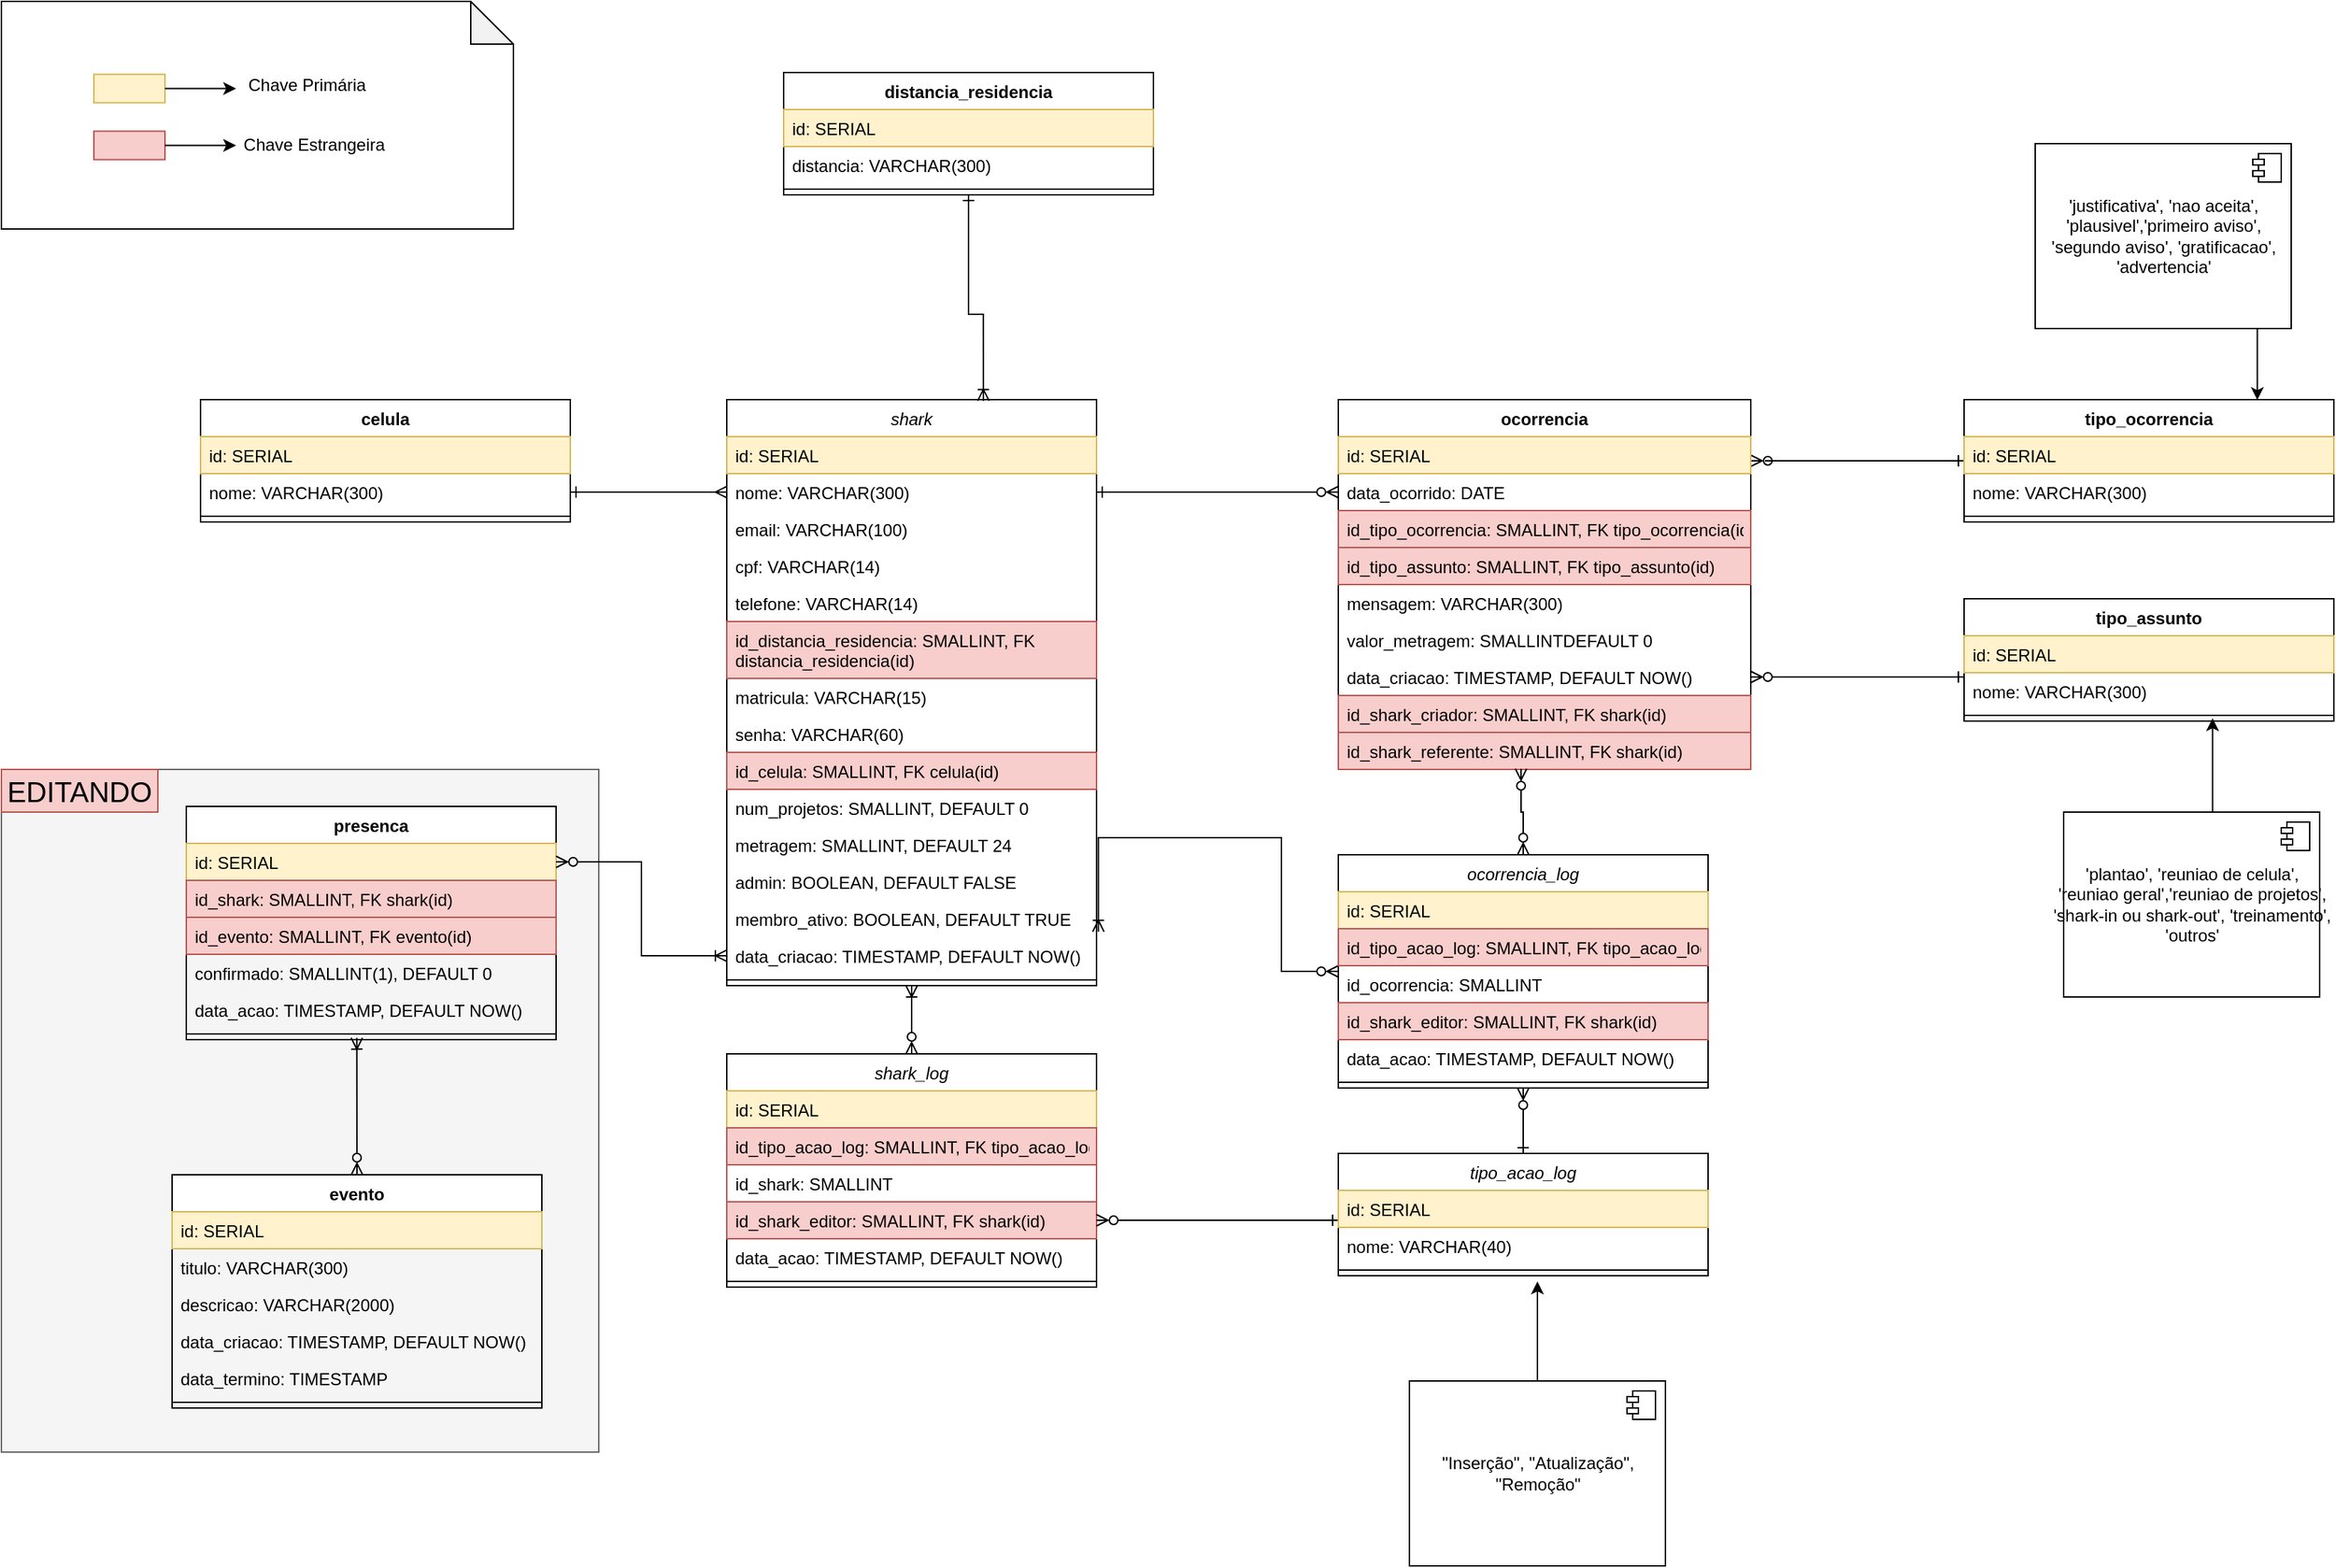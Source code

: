 <mxfile version="21.6.1" type="device">
  <diagram id="C5RBs43oDa-KdzZeNtuy" name="Page-1">
    <mxGraphModel dx="2230" dy="1932" grid="1" gridSize="10" guides="1" tooltips="1" connect="1" arrows="1" fold="1" page="1" pageScale="1" pageWidth="827" pageHeight="1169" math="0" shadow="0">
      <root>
        <mxCell id="WIyWlLk6GJQsqaUBKTNV-0" />
        <mxCell id="WIyWlLk6GJQsqaUBKTNV-1" parent="WIyWlLk6GJQsqaUBKTNV-0" />
        <mxCell id="f59yjAlqzriR1pj_SLv7-77" value="" style="rounded=0;whiteSpace=wrap;html=1;fillColor=#f5f5f5;strokeColor=#666666;fontColor=#333333;" parent="WIyWlLk6GJQsqaUBKTNV-1" vertex="1">
          <mxGeometry x="-410" y="300" width="420" height="480" as="geometry" />
        </mxCell>
        <mxCell id="zkfFHV4jXpPFQw0GAbJ--0" value="shark" style="swimlane;fontStyle=2;align=center;verticalAlign=top;childLayout=stackLayout;horizontal=1;startSize=26;horizontalStack=0;resizeParent=1;resizeLast=0;collapsible=1;marginBottom=0;rounded=0;shadow=0;strokeWidth=1;" parent="WIyWlLk6GJQsqaUBKTNV-1" vertex="1">
          <mxGeometry x="100" y="40" width="260" height="412" as="geometry">
            <mxRectangle x="230" y="140" width="160" height="26" as="alternateBounds" />
          </mxGeometry>
        </mxCell>
        <mxCell id="-uKI1FrvdBVuVZxCTakQ-14" value="id: SERIAL" style="text;align=left;verticalAlign=top;spacingLeft=4;spacingRight=4;overflow=hidden;rotatable=0;points=[[0,0.5],[1,0.5]];portConstraint=eastwest;fillColor=#fff2cc;strokeColor=#d6b656;" parent="zkfFHV4jXpPFQw0GAbJ--0" vertex="1">
          <mxGeometry y="26" width="260" height="26" as="geometry" />
        </mxCell>
        <mxCell id="zkfFHV4jXpPFQw0GAbJ--1" value="nome: VARCHAR(300)" style="text;align=left;verticalAlign=top;spacingLeft=4;spacingRight=4;overflow=hidden;rotatable=0;points=[[0,0.5],[1,0.5]];portConstraint=eastwest;" parent="zkfFHV4jXpPFQw0GAbJ--0" vertex="1">
          <mxGeometry y="52" width="260" height="26" as="geometry" />
        </mxCell>
        <mxCell id="zkfFHV4jXpPFQw0GAbJ--2" value="email: VARCHAR(100)" style="text;align=left;verticalAlign=top;spacingLeft=4;spacingRight=4;overflow=hidden;rotatable=0;points=[[0,0.5],[1,0.5]];portConstraint=eastwest;rounded=0;shadow=0;html=0;" parent="zkfFHV4jXpPFQw0GAbJ--0" vertex="1">
          <mxGeometry y="78" width="260" height="26" as="geometry" />
        </mxCell>
        <mxCell id="Aj5XZWAfCBxzIgwr4D-w-1" value="cpf: VARCHAR(14)" style="text;align=left;verticalAlign=top;spacingLeft=4;spacingRight=4;overflow=hidden;rotatable=0;points=[[0,0.5],[1,0.5]];portConstraint=eastwest;rounded=0;shadow=0;html=0;" vertex="1" parent="zkfFHV4jXpPFQw0GAbJ--0">
          <mxGeometry y="104" width="260" height="26" as="geometry" />
        </mxCell>
        <mxCell id="zkfFHV4jXpPFQw0GAbJ--3" value="telefone: VARCHAR(14)" style="text;align=left;verticalAlign=top;spacingLeft=4;spacingRight=4;overflow=hidden;rotatable=0;points=[[0,0.5],[1,0.5]];portConstraint=eastwest;rounded=0;shadow=0;html=0;" parent="zkfFHV4jXpPFQw0GAbJ--0" vertex="1">
          <mxGeometry y="130" width="260" height="26" as="geometry" />
        </mxCell>
        <mxCell id="2xNu05P10y_A7d0warOu-4" value="id_distancia_residencia: SMALLINT, FK &#xa;distancia_residencia(id)" style="text;align=left;verticalAlign=top;spacingLeft=4;spacingRight=4;overflow=hidden;rotatable=0;points=[[0,0.5],[1,0.5]];portConstraint=eastwest;rounded=0;shadow=0;html=0;fillColor=#f8cecc;strokeColor=#b85450;" parent="zkfFHV4jXpPFQw0GAbJ--0" vertex="1">
          <mxGeometry y="156" width="260" height="40" as="geometry" />
        </mxCell>
        <mxCell id="-uKI1FrvdBVuVZxCTakQ-0" value="matricula: VARCHAR(15)" style="text;align=left;verticalAlign=top;spacingLeft=4;spacingRight=4;overflow=hidden;rotatable=0;points=[[0,0.5],[1,0.5]];portConstraint=eastwest;rounded=0;shadow=0;html=0;" parent="zkfFHV4jXpPFQw0GAbJ--0" vertex="1">
          <mxGeometry y="196" width="260" height="26" as="geometry" />
        </mxCell>
        <mxCell id="-uKI1FrvdBVuVZxCTakQ-1" value="senha: VARCHAR(60)" style="text;align=left;verticalAlign=top;spacingLeft=4;spacingRight=4;overflow=hidden;rotatable=0;points=[[0,0.5],[1,0.5]];portConstraint=eastwest;rounded=0;shadow=0;html=0;" parent="zkfFHV4jXpPFQw0GAbJ--0" vertex="1">
          <mxGeometry y="222" width="260" height="26" as="geometry" />
        </mxCell>
        <mxCell id="-uKI1FrvdBVuVZxCTakQ-3" value="id_celula: SMALLINT, FK celula(id)" style="text;align=left;verticalAlign=top;spacingLeft=4;spacingRight=4;overflow=hidden;rotatable=0;points=[[0,0.5],[1,0.5]];portConstraint=eastwest;rounded=0;shadow=0;html=0;fillColor=#f8cecc;strokeColor=#b85450;" parent="zkfFHV4jXpPFQw0GAbJ--0" vertex="1">
          <mxGeometry y="248" width="260" height="26" as="geometry" />
        </mxCell>
        <mxCell id="EOZXVsjFeJaIdy7UI6iU-1" value="num_projetos: SMALLINT, DEFAULT 0" style="text;align=left;verticalAlign=top;spacingLeft=4;spacingRight=4;overflow=hidden;rotatable=0;points=[[0,0.5],[1,0.5]];portConstraint=eastwest;rounded=0;shadow=0;html=0;" parent="zkfFHV4jXpPFQw0GAbJ--0" vertex="1">
          <mxGeometry y="274" width="260" height="26" as="geometry" />
        </mxCell>
        <mxCell id="-uKI1FrvdBVuVZxCTakQ-4" value="metragem: SMALLINT, DEFAULT 24" style="text;align=left;verticalAlign=top;spacingLeft=4;spacingRight=4;overflow=hidden;rotatable=0;points=[[0,0.5],[1,0.5]];portConstraint=eastwest;rounded=0;shadow=0;html=0;" parent="zkfFHV4jXpPFQw0GAbJ--0" vertex="1">
          <mxGeometry y="300" width="260" height="26" as="geometry" />
        </mxCell>
        <mxCell id="-uKI1FrvdBVuVZxCTakQ-2" value="admin: BOOLEAN, DEFAULT FALSE" style="text;align=left;verticalAlign=top;spacingLeft=4;spacingRight=4;overflow=hidden;rotatable=0;points=[[0,0.5],[1,0.5]];portConstraint=eastwest;rounded=0;shadow=0;html=0;" parent="zkfFHV4jXpPFQw0GAbJ--0" vertex="1">
          <mxGeometry y="326" width="260" height="26" as="geometry" />
        </mxCell>
        <mxCell id="gxHYrnx_h41nNu9AlrPa-11" value="membro_ativo: BOOLEAN, DEFAULT TRUE" style="text;align=left;verticalAlign=top;spacingLeft=4;spacingRight=4;overflow=hidden;rotatable=0;points=[[0,0.5],[1,0.5]];portConstraint=eastwest;rounded=0;shadow=0;html=0;" parent="zkfFHV4jXpPFQw0GAbJ--0" vertex="1">
          <mxGeometry y="352" width="260" height="26" as="geometry" />
        </mxCell>
        <mxCell id="-uKI1FrvdBVuVZxCTakQ-5" value="data_criacao: TIMESTAMP, DEFAULT NOW()" style="text;align=left;verticalAlign=top;spacingLeft=4;spacingRight=4;overflow=hidden;rotatable=0;points=[[0,0.5],[1,0.5]];portConstraint=eastwest;rounded=0;shadow=0;html=0;" parent="zkfFHV4jXpPFQw0GAbJ--0" vertex="1">
          <mxGeometry y="378" width="260" height="26" as="geometry" />
        </mxCell>
        <mxCell id="zkfFHV4jXpPFQw0GAbJ--4" value="" style="line;html=1;strokeWidth=1;align=left;verticalAlign=middle;spacingTop=-1;spacingLeft=3;spacingRight=3;rotatable=0;labelPosition=right;points=[];portConstraint=eastwest;" parent="zkfFHV4jXpPFQw0GAbJ--0" vertex="1">
          <mxGeometry y="404" width="260" height="8" as="geometry" />
        </mxCell>
        <mxCell id="-uKI1FrvdBVuVZxCTakQ-10" style="edgeStyle=orthogonalEdgeStyle;rounded=0;orthogonalLoop=1;jettySize=auto;html=1;entryX=1;entryY=0.5;entryDx=0;entryDy=0;endArrow=ERone;endFill=0;startArrow=ERzeroToMany;startFill=0;" parent="WIyWlLk6GJQsqaUBKTNV-1" source="-uKI1FrvdBVuVZxCTakQ-6" target="zkfFHV4jXpPFQw0GAbJ--1" edge="1">
          <mxGeometry relative="1" as="geometry">
            <Array as="points">
              <mxPoint x="480" y="105" />
              <mxPoint x="480" y="105" />
            </Array>
          </mxGeometry>
        </mxCell>
        <mxCell id="tHn-pjXhagg5LejLjShR-14" style="edgeStyle=orthogonalEdgeStyle;rounded=0;orthogonalLoop=1;jettySize=auto;html=1;entryX=0;entryY=0.5;entryDx=0;entryDy=0;endArrow=ERone;endFill=0;startArrow=ERzeroToMany;startFill=0;" parent="WIyWlLk6GJQsqaUBKTNV-1" source="-uKI1FrvdBVuVZxCTakQ-6" target="tHn-pjXhagg5LejLjShR-0" edge="1">
          <mxGeometry relative="1" as="geometry">
            <Array as="points">
              <mxPoint x="830" y="83" />
              <mxPoint x="830" y="83" />
            </Array>
          </mxGeometry>
        </mxCell>
        <mxCell id="-uKI1FrvdBVuVZxCTakQ-6" value="ocorrencia" style="swimlane;fontStyle=1;align=center;verticalAlign=top;childLayout=stackLayout;horizontal=1;startSize=26;horizontalStack=0;resizeParent=1;resizeParentMax=0;resizeLast=0;collapsible=1;marginBottom=0;" parent="WIyWlLk6GJQsqaUBKTNV-1" vertex="1">
          <mxGeometry x="530" y="40" width="290" height="260" as="geometry" />
        </mxCell>
        <mxCell id="-uKI1FrvdBVuVZxCTakQ-16" value="id: SERIAL" style="text;align=left;verticalAlign=top;spacingLeft=4;spacingRight=4;overflow=hidden;rotatable=0;points=[[0,0.5],[1,0.5]];portConstraint=eastwest;fillColor=#fff2cc;strokeColor=#d6b656;" parent="-uKI1FrvdBVuVZxCTakQ-6" vertex="1">
          <mxGeometry y="26" width="290" height="26" as="geometry" />
        </mxCell>
        <mxCell id="cBAoYvj5LLwuzuzhChio-1" value="data_ocorrido: DATE" style="text;align=left;verticalAlign=top;spacingLeft=4;spacingRight=4;overflow=hidden;rotatable=0;points=[[0,0.5],[1,0.5]];portConstraint=eastwest;rounded=0;shadow=0;html=0;" parent="-uKI1FrvdBVuVZxCTakQ-6" vertex="1">
          <mxGeometry y="52" width="290" height="26" as="geometry" />
        </mxCell>
        <mxCell id="kCAULkptvaa0RNnHd1r2-24" value="id_tipo_ocorrencia: SMALLINT, FK tipo_ocorrencia(id)" style="text;align=left;verticalAlign=top;spacingLeft=4;spacingRight=4;overflow=hidden;rotatable=0;points=[[0,0.5],[1,0.5]];portConstraint=eastwest;fillColor=#f8cecc;strokeColor=#b85450;" parent="-uKI1FrvdBVuVZxCTakQ-6" vertex="1">
          <mxGeometry y="78" width="290" height="26" as="geometry" />
        </mxCell>
        <mxCell id="tHn-pjXhagg5LejLjShR-77" value="id_tipo_assunto: SMALLINT, FK tipo_assunto(id)" style="text;align=left;verticalAlign=top;spacingLeft=4;spacingRight=4;overflow=hidden;rotatable=0;points=[[0,0.5],[1,0.5]];portConstraint=eastwest;fillColor=#f8cecc;strokeColor=#b85450;" parent="-uKI1FrvdBVuVZxCTakQ-6" vertex="1">
          <mxGeometry y="104" width="290" height="26" as="geometry" />
        </mxCell>
        <mxCell id="-uKI1FrvdBVuVZxCTakQ-21" value="mensagem: VARCHAR(300)" style="text;align=left;verticalAlign=top;spacingLeft=4;spacingRight=4;overflow=hidden;rotatable=0;points=[[0,0.5],[1,0.5]];portConstraint=eastwest;rounded=0;shadow=0;html=0;" parent="-uKI1FrvdBVuVZxCTakQ-6" vertex="1">
          <mxGeometry y="130" width="290" height="26" as="geometry" />
        </mxCell>
        <mxCell id="tHn-pjXhagg5LejLjShR-24" value="valor_metragem: SMALLINTDEFAULT 0" style="text;align=left;verticalAlign=top;spacingLeft=4;spacingRight=4;overflow=hidden;rotatable=0;points=[[0,0.5],[1,0.5]];portConstraint=eastwest;rounded=0;shadow=0;html=0;" parent="-uKI1FrvdBVuVZxCTakQ-6" vertex="1">
          <mxGeometry y="156" width="290" height="26" as="geometry" />
        </mxCell>
        <mxCell id="-uKI1FrvdBVuVZxCTakQ-22" value="data_criacao: TIMESTAMP, DEFAULT NOW()" style="text;align=left;verticalAlign=top;spacingLeft=4;spacingRight=4;overflow=hidden;rotatable=0;points=[[0,0.5],[1,0.5]];portConstraint=eastwest;rounded=0;shadow=0;html=0;" parent="-uKI1FrvdBVuVZxCTakQ-6" vertex="1">
          <mxGeometry y="182" width="290" height="26" as="geometry" />
        </mxCell>
        <mxCell id="f59yjAlqzriR1pj_SLv7-0" value="id_shark_criador: SMALLINT, FK shark(id)" style="text;align=left;verticalAlign=top;spacingLeft=4;spacingRight=4;overflow=hidden;rotatable=0;points=[[0,0.5],[1,0.5]];portConstraint=eastwest;fillColor=#f8cecc;strokeColor=#b85450;" parent="-uKI1FrvdBVuVZxCTakQ-6" vertex="1">
          <mxGeometry y="208" width="290" height="26" as="geometry" />
        </mxCell>
        <mxCell id="-uKI1FrvdBVuVZxCTakQ-17" value="id_shark_referente: SMALLINT, FK shark(id)" style="text;align=left;verticalAlign=top;spacingLeft=4;spacingRight=4;overflow=hidden;rotatable=0;points=[[0,0.5],[1,0.5]];portConstraint=eastwest;fillColor=#f8cecc;strokeColor=#b85450;" parent="-uKI1FrvdBVuVZxCTakQ-6" vertex="1">
          <mxGeometry y="234" width="290" height="26" as="geometry" />
        </mxCell>
        <mxCell id="tHn-pjXhagg5LejLjShR-0" value="tipo_ocorrencia" style="swimlane;fontStyle=1;align=center;verticalAlign=top;childLayout=stackLayout;horizontal=1;startSize=26;horizontalStack=0;resizeParent=1;resizeParentMax=0;resizeLast=0;collapsible=1;marginBottom=0;" parent="WIyWlLk6GJQsqaUBKTNV-1" vertex="1">
          <mxGeometry x="970" y="40" width="260" height="86" as="geometry" />
        </mxCell>
        <mxCell id="tHn-pjXhagg5LejLjShR-1" value="id: SERIAL" style="text;align=left;verticalAlign=top;spacingLeft=4;spacingRight=4;overflow=hidden;rotatable=0;points=[[0,0.5],[1,0.5]];portConstraint=eastwest;fillColor=#fff2cc;strokeColor=#d6b656;" parent="tHn-pjXhagg5LejLjShR-0" vertex="1">
          <mxGeometry y="26" width="260" height="26" as="geometry" />
        </mxCell>
        <mxCell id="tHn-pjXhagg5LejLjShR-5" value="nome: VARCHAR(300)" style="text;align=left;verticalAlign=top;spacingLeft=4;spacingRight=4;overflow=hidden;rotatable=0;points=[[0,0.5],[1,0.5]];portConstraint=eastwest;rounded=0;shadow=0;html=0;" parent="tHn-pjXhagg5LejLjShR-0" vertex="1">
          <mxGeometry y="52" width="260" height="26" as="geometry" />
        </mxCell>
        <mxCell id="tHn-pjXhagg5LejLjShR-8" value="" style="line;strokeWidth=1;fillColor=none;align=left;verticalAlign=middle;spacingTop=-1;spacingLeft=3;spacingRight=3;rotatable=0;labelPosition=right;points=[];portConstraint=eastwest;strokeColor=inherit;" parent="tHn-pjXhagg5LejLjShR-0" vertex="1">
          <mxGeometry y="78" width="260" height="8" as="geometry" />
        </mxCell>
        <mxCell id="tHn-pjXhagg5LejLjShR-11" style="edgeStyle=orthogonalEdgeStyle;rounded=0;orthogonalLoop=1;jettySize=auto;html=1;entryX=0.793;entryY=0.003;entryDx=0;entryDy=0;entryPerimeter=0;" parent="WIyWlLk6GJQsqaUBKTNV-1" source="tHn-pjXhagg5LejLjShR-9" target="tHn-pjXhagg5LejLjShR-0" edge="1">
          <mxGeometry relative="1" as="geometry">
            <Array as="points">
              <mxPoint x="1176" y="25" />
            </Array>
          </mxGeometry>
        </mxCell>
        <mxCell id="tHn-pjXhagg5LejLjShR-9" value="&#39;justificativa&#39;, &#39;nao aceita&#39;,&lt;br style=&quot;border-color: var(--border-color); padding: 0px; margin: 0px; text-align: left;&quot;&gt;&lt;span style=&quot;text-align: left;&quot;&gt;&#39;plausivel&#39;,&#39;primeiro aviso&#39;, &lt;br&gt;&#39;segundo aviso&#39;, &#39;gratificacao&#39;,&lt;br&gt;&#39;advertencia&#39;&lt;br&gt;&lt;/span&gt;" style="html=1;dropTarget=0;" parent="WIyWlLk6GJQsqaUBKTNV-1" vertex="1">
          <mxGeometry x="1020" y="-140" width="180" height="130" as="geometry" />
        </mxCell>
        <mxCell id="tHn-pjXhagg5LejLjShR-10" value="" style="shape=module;jettyWidth=8;jettyHeight=4;" parent="tHn-pjXhagg5LejLjShR-9" vertex="1">
          <mxGeometry x="1" width="20" height="20" relative="1" as="geometry">
            <mxPoint x="-27" y="7" as="offset" />
          </mxGeometry>
        </mxCell>
        <mxCell id="tHn-pjXhagg5LejLjShR-84" style="edgeStyle=orthogonalEdgeStyle;rounded=0;orthogonalLoop=1;jettySize=auto;html=1;entryX=1;entryY=0.5;entryDx=0;entryDy=0;startArrow=ERone;startFill=0;endArrow=ERzeroToMany;endFill=0;" parent="WIyWlLk6GJQsqaUBKTNV-1" source="tHn-pjXhagg5LejLjShR-78" target="-uKI1FrvdBVuVZxCTakQ-22" edge="1">
          <mxGeometry relative="1" as="geometry">
            <Array as="points">
              <mxPoint x="910" y="235" />
              <mxPoint x="910" y="235" />
            </Array>
          </mxGeometry>
        </mxCell>
        <mxCell id="tHn-pjXhagg5LejLjShR-78" value="tipo_assunto" style="swimlane;fontStyle=1;align=center;verticalAlign=top;childLayout=stackLayout;horizontal=1;startSize=26;horizontalStack=0;resizeParent=1;resizeParentMax=0;resizeLast=0;collapsible=1;marginBottom=0;" parent="WIyWlLk6GJQsqaUBKTNV-1" vertex="1">
          <mxGeometry x="970" y="180" width="260" height="86" as="geometry" />
        </mxCell>
        <mxCell id="tHn-pjXhagg5LejLjShR-79" value="id: SERIAL" style="text;align=left;verticalAlign=top;spacingLeft=4;spacingRight=4;overflow=hidden;rotatable=0;points=[[0,0.5],[1,0.5]];portConstraint=eastwest;fillColor=#fff2cc;strokeColor=#d6b656;" parent="tHn-pjXhagg5LejLjShR-78" vertex="1">
          <mxGeometry y="26" width="260" height="26" as="geometry" />
        </mxCell>
        <mxCell id="tHn-pjXhagg5LejLjShR-80" value="nome: VARCHAR(300)" style="text;align=left;verticalAlign=top;spacingLeft=4;spacingRight=4;overflow=hidden;rotatable=0;points=[[0,0.5],[1,0.5]];portConstraint=eastwest;rounded=0;shadow=0;html=0;" parent="tHn-pjXhagg5LejLjShR-78" vertex="1">
          <mxGeometry y="52" width="260" height="26" as="geometry" />
        </mxCell>
        <mxCell id="tHn-pjXhagg5LejLjShR-81" value="" style="line;strokeWidth=1;fillColor=none;align=left;verticalAlign=middle;spacingTop=-1;spacingLeft=3;spacingRight=3;rotatable=0;labelPosition=right;points=[];portConstraint=eastwest;strokeColor=inherit;" parent="tHn-pjXhagg5LejLjShR-78" vertex="1">
          <mxGeometry y="78" width="260" height="8" as="geometry" />
        </mxCell>
        <mxCell id="tHn-pjXhagg5LejLjShR-88" style="edgeStyle=orthogonalEdgeStyle;rounded=0;orthogonalLoop=1;jettySize=auto;html=1;entryX=0.672;entryY=0.75;entryDx=0;entryDy=0;entryPerimeter=0;" parent="WIyWlLk6GJQsqaUBKTNV-1" source="tHn-pjXhagg5LejLjShR-86" target="tHn-pjXhagg5LejLjShR-81" edge="1">
          <mxGeometry relative="1" as="geometry">
            <Array as="points">
              <mxPoint x="1145" y="350" />
              <mxPoint x="1145" y="350" />
            </Array>
          </mxGeometry>
        </mxCell>
        <mxCell id="tHn-pjXhagg5LejLjShR-86" value="&#39;plantao&#39;, &#39;reuniao de celula&#39;,&lt;br style=&quot;border-color: var(--border-color); padding: 0px; margin: 0px; text-align: left;&quot;&gt;&lt;span style=&quot;text-align: left;&quot;&gt;&#39;reuniao geral&#39;,&#39;reuniao de projetos&#39;, &lt;br&gt;&#39;shark-in ou shark-out&#39;, &#39;treinamento&#39;,&lt;br&gt;&#39;outros&#39;&lt;br&gt;&lt;/span&gt;" style="html=1;dropTarget=0;" parent="WIyWlLk6GJQsqaUBKTNV-1" vertex="1">
          <mxGeometry x="1040" y="330" width="180" height="130" as="geometry" />
        </mxCell>
        <mxCell id="tHn-pjXhagg5LejLjShR-87" value="" style="shape=module;jettyWidth=8;jettyHeight=4;" parent="tHn-pjXhagg5LejLjShR-86" vertex="1">
          <mxGeometry x="1" width="20" height="20" relative="1" as="geometry">
            <mxPoint x="-27" y="7" as="offset" />
          </mxGeometry>
        </mxCell>
        <mxCell id="gxHYrnx_h41nNu9AlrPa-10" style="edgeStyle=orthogonalEdgeStyle;rounded=0;orthogonalLoop=1;jettySize=auto;html=1;entryX=0.5;entryY=1;entryDx=0;entryDy=0;endArrow=ERoneToMany;endFill=0;startArrow=ERzeroToMany;startFill=0;" parent="WIyWlLk6GJQsqaUBKTNV-1" source="HKnBI8yPx4CETMh80sso-0" target="zkfFHV4jXpPFQw0GAbJ--0" edge="1">
          <mxGeometry relative="1" as="geometry" />
        </mxCell>
        <mxCell id="HKnBI8yPx4CETMh80sso-0" value="shark_log" style="swimlane;fontStyle=2;align=center;verticalAlign=top;childLayout=stackLayout;horizontal=1;startSize=26;horizontalStack=0;resizeParent=1;resizeLast=0;collapsible=1;marginBottom=0;rounded=0;shadow=0;strokeWidth=1;" parent="WIyWlLk6GJQsqaUBKTNV-1" vertex="1">
          <mxGeometry x="100" y="500" width="260" height="164" as="geometry">
            <mxRectangle x="230" y="140" width="160" height="26" as="alternateBounds" />
          </mxGeometry>
        </mxCell>
        <mxCell id="HKnBI8yPx4CETMh80sso-1" value="id: SERIAL" style="text;align=left;verticalAlign=top;spacingLeft=4;spacingRight=4;overflow=hidden;rotatable=0;points=[[0,0.5],[1,0.5]];portConstraint=eastwest;fillColor=#fff2cc;strokeColor=#d6b656;" parent="HKnBI8yPx4CETMh80sso-0" vertex="1">
          <mxGeometry y="26" width="260" height="26" as="geometry" />
        </mxCell>
        <mxCell id="tHn-pjXhagg5LejLjShR-12" value="id_tipo_acao_log: SMALLINT, FK tipo_acao_log(id)" style="text;align=left;verticalAlign=top;spacingLeft=4;spacingRight=4;overflow=hidden;rotatable=0;points=[[0,0.5],[1,0.5]];portConstraint=eastwest;fillColor=#f8cecc;strokeColor=#b85450;" parent="HKnBI8yPx4CETMh80sso-0" vertex="1">
          <mxGeometry y="52" width="260" height="26" as="geometry" />
        </mxCell>
        <mxCell id="gxHYrnx_h41nNu9AlrPa-9" value="id_shark: SMALLINT" style="text;align=left;verticalAlign=top;spacingLeft=4;spacingRight=4;overflow=hidden;rotatable=0;points=[[0,0.5],[1,0.5]];portConstraint=eastwest;fillColor=#FFFFFF;strokeColor=#b85450;" parent="HKnBI8yPx4CETMh80sso-0" vertex="1">
          <mxGeometry y="78" width="260" height="26" as="geometry" />
        </mxCell>
        <mxCell id="0MhYS269bVKAtgKYdjwF-0" value="id_shark_editor: SMALLINT, FK shark(id)" style="text;align=left;verticalAlign=top;spacingLeft=4;spacingRight=4;overflow=hidden;rotatable=0;points=[[0,0.5],[1,0.5]];portConstraint=eastwest;fillColor=#f8cecc;strokeColor=#b85450;" parent="HKnBI8yPx4CETMh80sso-0" vertex="1">
          <mxGeometry y="104" width="260" height="26" as="geometry" />
        </mxCell>
        <mxCell id="HKnBI8yPx4CETMh80sso-11" value="data_acao: TIMESTAMP, DEFAULT NOW()" style="text;align=left;verticalAlign=top;spacingLeft=4;spacingRight=4;overflow=hidden;rotatable=0;points=[[0,0.5],[1,0.5]];portConstraint=eastwest;rounded=0;shadow=0;html=0;" parent="HKnBI8yPx4CETMh80sso-0" vertex="1">
          <mxGeometry y="130" width="260" height="26" as="geometry" />
        </mxCell>
        <mxCell id="HKnBI8yPx4CETMh80sso-12" value="" style="line;html=1;strokeWidth=1;align=left;verticalAlign=middle;spacingTop=-1;spacingLeft=3;spacingRight=3;rotatable=0;labelPosition=right;points=[];portConstraint=eastwest;" parent="HKnBI8yPx4CETMh80sso-0" vertex="1">
          <mxGeometry y="156" width="260" height="8" as="geometry" />
        </mxCell>
        <mxCell id="Z2v0kCpfst-7uqKBWJ1m-2" style="edgeStyle=orthogonalEdgeStyle;rounded=0;orthogonalLoop=1;jettySize=auto;html=1;" parent="WIyWlLk6GJQsqaUBKTNV-1" source="gxHYrnx_h41nNu9AlrPa-4" edge="1">
          <mxGeometry relative="1" as="geometry">
            <mxPoint x="670" y="660" as="targetPoint" />
          </mxGeometry>
        </mxCell>
        <mxCell id="gxHYrnx_h41nNu9AlrPa-4" value="&lt;span style=&quot;text-align: left;&quot;&gt;&quot;Inserção&quot;, &quot;Atualização&quot;,&lt;br&gt;&quot;Remoção&quot;&lt;br&gt;&lt;/span&gt;" style="html=1;dropTarget=0;" parent="WIyWlLk6GJQsqaUBKTNV-1" vertex="1">
          <mxGeometry x="580" y="730" width="180" height="130" as="geometry" />
        </mxCell>
        <mxCell id="gxHYrnx_h41nNu9AlrPa-5" value="" style="shape=module;jettyWidth=8;jettyHeight=4;" parent="gxHYrnx_h41nNu9AlrPa-4" vertex="1">
          <mxGeometry x="1" width="20" height="20" relative="1" as="geometry">
            <mxPoint x="-27" y="7" as="offset" />
          </mxGeometry>
        </mxCell>
        <mxCell id="0MhYS269bVKAtgKYdjwF-19" style="edgeStyle=orthogonalEdgeStyle;rounded=0;orthogonalLoop=1;jettySize=auto;html=1;entryX=1.005;entryY=-0.149;entryDx=0;entryDy=0;entryPerimeter=0;endArrow=ERoneToMany;endFill=0;startArrow=ERzeroToMany;startFill=0;" parent="WIyWlLk6GJQsqaUBKTNV-1" source="0MhYS269bVKAtgKYdjwF-1" target="-uKI1FrvdBVuVZxCTakQ-5" edge="1">
          <mxGeometry relative="1" as="geometry">
            <Array as="points">
              <mxPoint x="490" y="442" />
              <mxPoint x="490" y="348" />
            </Array>
          </mxGeometry>
        </mxCell>
        <mxCell id="kCAULkptvaa0RNnHd1r2-25" style="edgeStyle=orthogonalEdgeStyle;rounded=0;orthogonalLoop=1;jettySize=auto;html=1;endArrow=ERzeroToMany;endFill=0;startArrow=ERzeroToMany;startFill=0;entryX=0.443;entryY=0.981;entryDx=0;entryDy=0;entryPerimeter=0;" parent="WIyWlLk6GJQsqaUBKTNV-1" source="0MhYS269bVKAtgKYdjwF-1" target="-uKI1FrvdBVuVZxCTakQ-17" edge="1">
          <mxGeometry relative="1" as="geometry">
            <mxPoint x="660" y="310" as="targetPoint" />
          </mxGeometry>
        </mxCell>
        <mxCell id="0MhYS269bVKAtgKYdjwF-1" value="ocorrencia_log" style="swimlane;fontStyle=2;align=center;verticalAlign=top;childLayout=stackLayout;horizontal=1;startSize=26;horizontalStack=0;resizeParent=1;resizeLast=0;collapsible=1;marginBottom=0;rounded=0;shadow=0;strokeWidth=1;" parent="WIyWlLk6GJQsqaUBKTNV-1" vertex="1">
          <mxGeometry x="530" y="360" width="260" height="164" as="geometry">
            <mxRectangle x="230" y="140" width="160" height="26" as="alternateBounds" />
          </mxGeometry>
        </mxCell>
        <mxCell id="0MhYS269bVKAtgKYdjwF-2" value="id: SERIAL" style="text;align=left;verticalAlign=top;spacingLeft=4;spacingRight=4;overflow=hidden;rotatable=0;points=[[0,0.5],[1,0.5]];portConstraint=eastwest;fillColor=#fff2cc;strokeColor=#d6b656;" parent="0MhYS269bVKAtgKYdjwF-1" vertex="1">
          <mxGeometry y="26" width="260" height="26" as="geometry" />
        </mxCell>
        <mxCell id="0MhYS269bVKAtgKYdjwF-3" value="id_tipo_acao_log: SMALLINT, FK tipo_acao_log(id)" style="text;align=left;verticalAlign=top;spacingLeft=4;spacingRight=4;overflow=hidden;rotatable=0;points=[[0,0.5],[1,0.5]];portConstraint=eastwest;fillColor=#f8cecc;strokeColor=#b85450;" parent="0MhYS269bVKAtgKYdjwF-1" vertex="1">
          <mxGeometry y="52" width="260" height="26" as="geometry" />
        </mxCell>
        <mxCell id="0MhYS269bVKAtgKYdjwF-4" value="id_ocorrencia: SMALLINT" style="text;align=left;verticalAlign=top;spacingLeft=4;spacingRight=4;overflow=hidden;rotatable=0;points=[[0,0.5],[1,0.5]];portConstraint=eastwest;" parent="0MhYS269bVKAtgKYdjwF-1" vertex="1">
          <mxGeometry y="78" width="260" height="26" as="geometry" />
        </mxCell>
        <mxCell id="0MhYS269bVKAtgKYdjwF-5" value="id_shark_editor: SMALLINT, FK shark(id)" style="text;align=left;verticalAlign=top;spacingLeft=4;spacingRight=4;overflow=hidden;rotatable=0;points=[[0,0.5],[1,0.5]];portConstraint=eastwest;fillColor=#f8cecc;strokeColor=#b85450;" parent="0MhYS269bVKAtgKYdjwF-1" vertex="1">
          <mxGeometry y="104" width="260" height="26" as="geometry" />
        </mxCell>
        <mxCell id="0MhYS269bVKAtgKYdjwF-6" value="data_acao: TIMESTAMP, DEFAULT NOW()" style="text;align=left;verticalAlign=top;spacingLeft=4;spacingRight=4;overflow=hidden;rotatable=0;points=[[0,0.5],[1,0.5]];portConstraint=eastwest;rounded=0;shadow=0;html=0;" parent="0MhYS269bVKAtgKYdjwF-1" vertex="1">
          <mxGeometry y="130" width="260" height="26" as="geometry" />
        </mxCell>
        <mxCell id="0MhYS269bVKAtgKYdjwF-7" value="" style="line;html=1;strokeWidth=1;align=left;verticalAlign=middle;spacingTop=-1;spacingLeft=3;spacingRight=3;rotatable=0;labelPosition=right;points=[];portConstraint=eastwest;" parent="0MhYS269bVKAtgKYdjwF-1" vertex="1">
          <mxGeometry y="156" width="260" height="8" as="geometry" />
        </mxCell>
        <mxCell id="0MhYS269bVKAtgKYdjwF-17" style="edgeStyle=orthogonalEdgeStyle;rounded=0;orthogonalLoop=1;jettySize=auto;html=1;entryX=0.5;entryY=1;entryDx=0;entryDy=0;endArrow=ERzeroToMany;endFill=0;startArrow=ERone;startFill=0;" parent="WIyWlLk6GJQsqaUBKTNV-1" source="0MhYS269bVKAtgKYdjwF-10" target="0MhYS269bVKAtgKYdjwF-1" edge="1">
          <mxGeometry relative="1" as="geometry" />
        </mxCell>
        <mxCell id="0MhYS269bVKAtgKYdjwF-18" style="edgeStyle=orthogonalEdgeStyle;rounded=0;orthogonalLoop=1;jettySize=auto;html=1;entryX=1;entryY=0.5;entryDx=0;entryDy=0;endArrow=ERzeroToMany;endFill=0;startArrow=ERone;startFill=0;" parent="WIyWlLk6GJQsqaUBKTNV-1" source="0MhYS269bVKAtgKYdjwF-10" target="0MhYS269bVKAtgKYdjwF-0" edge="1">
          <mxGeometry relative="1" as="geometry">
            <Array as="points">
              <mxPoint x="480" y="617" />
              <mxPoint x="480" y="617" />
            </Array>
          </mxGeometry>
        </mxCell>
        <mxCell id="0MhYS269bVKAtgKYdjwF-10" value="tipo_acao_log" style="swimlane;fontStyle=2;align=center;verticalAlign=top;childLayout=stackLayout;horizontal=1;startSize=26;horizontalStack=0;resizeParent=1;resizeLast=0;collapsible=1;marginBottom=0;rounded=0;shadow=0;strokeWidth=1;" parent="WIyWlLk6GJQsqaUBKTNV-1" vertex="1">
          <mxGeometry x="530" y="570" width="260" height="86" as="geometry">
            <mxRectangle x="230" y="140" width="160" height="26" as="alternateBounds" />
          </mxGeometry>
        </mxCell>
        <mxCell id="0MhYS269bVKAtgKYdjwF-11" value="id: SERIAL" style="text;align=left;verticalAlign=top;spacingLeft=4;spacingRight=4;overflow=hidden;rotatable=0;points=[[0,0.5],[1,0.5]];portConstraint=eastwest;fillColor=#fff2cc;strokeColor=#d6b656;" parent="0MhYS269bVKAtgKYdjwF-10" vertex="1">
          <mxGeometry y="26" width="260" height="26" as="geometry" />
        </mxCell>
        <mxCell id="0MhYS269bVKAtgKYdjwF-13" value="nome: VARCHAR(40)" style="text;align=left;verticalAlign=top;spacingLeft=4;spacingRight=4;overflow=hidden;rotatable=0;points=[[0,0.5],[1,0.5]];portConstraint=eastwest;" parent="0MhYS269bVKAtgKYdjwF-10" vertex="1">
          <mxGeometry y="52" width="260" height="26" as="geometry" />
        </mxCell>
        <mxCell id="0MhYS269bVKAtgKYdjwF-16" value="" style="line;html=1;strokeWidth=1;align=left;verticalAlign=middle;spacingTop=-1;spacingLeft=3;spacingRight=3;rotatable=0;labelPosition=right;points=[];portConstraint=eastwest;" parent="0MhYS269bVKAtgKYdjwF-10" vertex="1">
          <mxGeometry y="78" width="260" height="8" as="geometry" />
        </mxCell>
        <mxCell id="f59yjAlqzriR1pj_SLv7-42" style="edgeStyle=orthogonalEdgeStyle;rounded=0;orthogonalLoop=1;jettySize=auto;html=1;entryX=0.5;entryY=0;entryDx=0;entryDy=0;endArrow=ERzeroToMany;endFill=0;startArrow=ERoneToMany;startFill=0;exitX=0.461;exitY=0.837;exitDx=0;exitDy=0;exitPerimeter=0;" parent="WIyWlLk6GJQsqaUBKTNV-1" source="f59yjAlqzriR1pj_SLv7-58" target="f59yjAlqzriR1pj_SLv7-17" edge="1">
          <mxGeometry relative="1" as="geometry">
            <mxPoint x="-200" y="470" as="sourcePoint" />
            <Array as="points">
              <mxPoint x="-160" y="500" />
              <mxPoint x="-160" y="500" />
            </Array>
          </mxGeometry>
        </mxCell>
        <mxCell id="f59yjAlqzriR1pj_SLv7-17" value="evento" style="swimlane;fontStyle=1;align=center;verticalAlign=top;childLayout=stackLayout;horizontal=1;startSize=26;horizontalStack=0;resizeParent=1;resizeParentMax=0;resizeLast=0;collapsible=1;marginBottom=0;" parent="WIyWlLk6GJQsqaUBKTNV-1" vertex="1">
          <mxGeometry x="-290" y="585" width="260" height="164" as="geometry" />
        </mxCell>
        <mxCell id="f59yjAlqzriR1pj_SLv7-18" value="id: SERIAL" style="text;align=left;verticalAlign=top;spacingLeft=4;spacingRight=4;overflow=hidden;rotatable=0;points=[[0,0.5],[1,0.5]];portConstraint=eastwest;fillColor=#fff2cc;strokeColor=#d6b656;" parent="f59yjAlqzriR1pj_SLv7-17" vertex="1">
          <mxGeometry y="26" width="260" height="26" as="geometry" />
        </mxCell>
        <mxCell id="f59yjAlqzriR1pj_SLv7-38" value="titulo: VARCHAR(300)" style="text;align=left;verticalAlign=top;spacingLeft=4;spacingRight=4;overflow=hidden;rotatable=0;points=[[0,0.5],[1,0.5]];portConstraint=eastwest;rounded=0;shadow=0;html=0;" parent="f59yjAlqzriR1pj_SLv7-17" vertex="1">
          <mxGeometry y="52" width="260" height="26" as="geometry" />
        </mxCell>
        <mxCell id="f59yjAlqzriR1pj_SLv7-39" value="descricao: VARCHAR(2000)" style="text;align=left;verticalAlign=top;spacingLeft=4;spacingRight=4;overflow=hidden;rotatable=0;points=[[0,0.5],[1,0.5]];portConstraint=eastwest;rounded=0;shadow=0;html=0;" parent="f59yjAlqzriR1pj_SLv7-17" vertex="1">
          <mxGeometry y="78" width="260" height="26" as="geometry" />
        </mxCell>
        <mxCell id="f59yjAlqzriR1pj_SLv7-23" value="data_criacao: TIMESTAMP, DEFAULT NOW()" style="text;align=left;verticalAlign=top;spacingLeft=4;spacingRight=4;overflow=hidden;rotatable=0;points=[[0,0.5],[1,0.5]];portConstraint=eastwest;rounded=0;shadow=0;html=0;" parent="f59yjAlqzriR1pj_SLv7-17" vertex="1">
          <mxGeometry y="104" width="260" height="26" as="geometry" />
        </mxCell>
        <mxCell id="f59yjAlqzriR1pj_SLv7-40" value="data_termino: TIMESTAMP" style="text;align=left;verticalAlign=top;spacingLeft=4;spacingRight=4;overflow=hidden;rotatable=0;points=[[0,0.5],[1,0.5]];portConstraint=eastwest;rounded=0;shadow=0;html=0;" parent="f59yjAlqzriR1pj_SLv7-17" vertex="1">
          <mxGeometry y="130" width="260" height="26" as="geometry" />
        </mxCell>
        <mxCell id="f59yjAlqzriR1pj_SLv7-25" value="" style="line;strokeWidth=1;fillColor=none;align=left;verticalAlign=middle;spacingTop=-1;spacingLeft=3;spacingRight=3;rotatable=0;labelPosition=right;points=[];portConstraint=eastwest;strokeColor=inherit;" parent="f59yjAlqzriR1pj_SLv7-17" vertex="1">
          <mxGeometry y="156" width="260" height="8" as="geometry" />
        </mxCell>
        <mxCell id="f59yjAlqzriR1pj_SLv7-51" value="presenca" style="swimlane;fontStyle=1;align=center;verticalAlign=top;childLayout=stackLayout;horizontal=1;startSize=26;horizontalStack=0;resizeParent=1;resizeParentMax=0;resizeLast=0;collapsible=1;marginBottom=0;" parent="WIyWlLk6GJQsqaUBKTNV-1" vertex="1">
          <mxGeometry x="-280" y="326" width="260" height="164" as="geometry" />
        </mxCell>
        <mxCell id="f59yjAlqzriR1pj_SLv7-52" value="id: SERIAL" style="text;align=left;verticalAlign=top;spacingLeft=4;spacingRight=4;overflow=hidden;rotatable=0;points=[[0,0.5],[1,0.5]];portConstraint=eastwest;fillColor=#fff2cc;strokeColor=#d6b656;" parent="f59yjAlqzriR1pj_SLv7-51" vertex="1">
          <mxGeometry y="26" width="260" height="26" as="geometry" />
        </mxCell>
        <mxCell id="f59yjAlqzriR1pj_SLv7-64" value="id_shark: SMALLINT, FK shark(id)" style="text;align=left;verticalAlign=top;spacingLeft=4;spacingRight=4;overflow=hidden;rotatable=0;points=[[0,0.5],[1,0.5]];portConstraint=eastwest;fillColor=#f8cecc;strokeColor=#b85450;" parent="f59yjAlqzriR1pj_SLv7-51" vertex="1">
          <mxGeometry y="52" width="260" height="26" as="geometry" />
        </mxCell>
        <mxCell id="2lrdpVw8SFZIvgDem9XD-2" value="id_evento: SMALLINT, FK evento(id)" style="text;align=left;verticalAlign=top;spacingLeft=4;spacingRight=4;overflow=hidden;rotatable=0;points=[[0,0.5],[1,0.5]];portConstraint=eastwest;fillColor=#f8cecc;strokeColor=#b85450;" parent="f59yjAlqzriR1pj_SLv7-51" vertex="1">
          <mxGeometry y="78" width="260" height="26" as="geometry" />
        </mxCell>
        <mxCell id="f59yjAlqzriR1pj_SLv7-36" value="confirmado: SMALLINT(1), DEFAULT 0" style="text;align=left;verticalAlign=top;spacingLeft=4;spacingRight=4;overflow=hidden;rotatable=0;points=[[0,0.5],[1,0.5]];portConstraint=eastwest;rounded=0;shadow=0;html=0;" parent="f59yjAlqzriR1pj_SLv7-51" vertex="1">
          <mxGeometry y="104" width="260" height="26" as="geometry" />
        </mxCell>
        <mxCell id="f59yjAlqzriR1pj_SLv7-65" value="data_acao: TIMESTAMP, DEFAULT NOW()" style="text;align=left;verticalAlign=top;spacingLeft=4;spacingRight=4;overflow=hidden;rotatable=0;points=[[0,0.5],[1,0.5]];portConstraint=eastwest;rounded=0;shadow=0;html=0;" parent="f59yjAlqzriR1pj_SLv7-51" vertex="1">
          <mxGeometry y="130" width="260" height="26" as="geometry" />
        </mxCell>
        <mxCell id="f59yjAlqzriR1pj_SLv7-58" value="" style="line;strokeWidth=1;fillColor=none;align=left;verticalAlign=middle;spacingTop=-1;spacingLeft=3;spacingRight=3;rotatable=0;labelPosition=right;points=[];portConstraint=eastwest;strokeColor=inherit;" parent="f59yjAlqzriR1pj_SLv7-51" vertex="1">
          <mxGeometry y="156" width="260" height="8" as="geometry" />
        </mxCell>
        <mxCell id="f59yjAlqzriR1pj_SLv7-75" style="edgeStyle=orthogonalEdgeStyle;rounded=0;orthogonalLoop=1;jettySize=auto;html=1;exitX=1;exitY=0.5;exitDx=0;exitDy=0;entryX=0;entryY=0.5;entryDx=0;entryDy=0;endArrow=ERoneToMany;endFill=0;startArrow=ERzeroToMany;startFill=0;" parent="WIyWlLk6GJQsqaUBKTNV-1" source="f59yjAlqzriR1pj_SLv7-52" target="-uKI1FrvdBVuVZxCTakQ-5" edge="1">
          <mxGeometry relative="1" as="geometry" />
        </mxCell>
        <mxCell id="f59yjAlqzriR1pj_SLv7-80" value="&lt;font style=&quot;font-size: 20px;&quot;&gt;EDITANDO&lt;/font&gt;" style="text;html=1;strokeColor=#b85450;fillColor=#f8cecc;align=center;verticalAlign=middle;whiteSpace=wrap;rounded=0;" parent="WIyWlLk6GJQsqaUBKTNV-1" vertex="1">
          <mxGeometry x="-410" y="300" width="110" height="30" as="geometry" />
        </mxCell>
        <mxCell id="kCAULkptvaa0RNnHd1r2-0" value="celula" style="swimlane;fontStyle=1;align=center;verticalAlign=top;childLayout=stackLayout;horizontal=1;startSize=26;horizontalStack=0;resizeParent=1;resizeParentMax=0;resizeLast=0;collapsible=1;marginBottom=0;" parent="WIyWlLk6GJQsqaUBKTNV-1" vertex="1">
          <mxGeometry x="-270" y="40" width="260" height="86" as="geometry" />
        </mxCell>
        <mxCell id="kCAULkptvaa0RNnHd1r2-1" value="id: SERIAL" style="text;align=left;verticalAlign=top;spacingLeft=4;spacingRight=4;overflow=hidden;rotatable=0;points=[[0,0.5],[1,0.5]];portConstraint=eastwest;fillColor=#fff2cc;strokeColor=#d6b656;" parent="kCAULkptvaa0RNnHd1r2-0" vertex="1">
          <mxGeometry y="26" width="260" height="26" as="geometry" />
        </mxCell>
        <mxCell id="kCAULkptvaa0RNnHd1r2-2" value="nome: VARCHAR(300)" style="text;align=left;verticalAlign=top;spacingLeft=4;spacingRight=4;overflow=hidden;rotatable=0;points=[[0,0.5],[1,0.5]];portConstraint=eastwest;rounded=0;shadow=0;html=0;" parent="kCAULkptvaa0RNnHd1r2-0" vertex="1">
          <mxGeometry y="52" width="260" height="26" as="geometry" />
        </mxCell>
        <mxCell id="kCAULkptvaa0RNnHd1r2-9" value="" style="line;strokeWidth=1;fillColor=none;align=left;verticalAlign=middle;spacingTop=-1;spacingLeft=3;spacingRight=3;rotatable=0;labelPosition=right;points=[];portConstraint=eastwest;strokeColor=inherit;" parent="kCAULkptvaa0RNnHd1r2-0" vertex="1">
          <mxGeometry y="78" width="260" height="8" as="geometry" />
        </mxCell>
        <mxCell id="kCAULkptvaa0RNnHd1r2-10" style="edgeStyle=orthogonalEdgeStyle;rounded=0;orthogonalLoop=1;jettySize=auto;html=1;entryX=0;entryY=0.5;entryDx=0;entryDy=0;endArrow=ERmany;endFill=0;startArrow=ERone;startFill=0;" parent="WIyWlLk6GJQsqaUBKTNV-1" source="kCAULkptvaa0RNnHd1r2-2" target="zkfFHV4jXpPFQw0GAbJ--1" edge="1">
          <mxGeometry relative="1" as="geometry" />
        </mxCell>
        <mxCell id="kCAULkptvaa0RNnHd1r2-23" value="" style="group" parent="WIyWlLk6GJQsqaUBKTNV-1" vertex="1" connectable="0">
          <mxGeometry x="-410" y="-240" width="360" height="160" as="geometry" />
        </mxCell>
        <mxCell id="kCAULkptvaa0RNnHd1r2-21" value="" style="shape=note;whiteSpace=wrap;html=1;backgroundOutline=1;darkOpacity=0.05;" parent="kCAULkptvaa0RNnHd1r2-23" vertex="1">
          <mxGeometry width="360" height="160" as="geometry" />
        </mxCell>
        <mxCell id="kCAULkptvaa0RNnHd1r2-22" value="" style="group" parent="kCAULkptvaa0RNnHd1r2-23" vertex="1" connectable="0">
          <mxGeometry x="65" y="46.25" width="210" height="67.5" as="geometry" />
        </mxCell>
        <mxCell id="kCAULkptvaa0RNnHd1r2-12" value="" style="rounded=0;whiteSpace=wrap;html=1;fillColor=#f8cecc;strokeColor=#b85450;" parent="kCAULkptvaa0RNnHd1r2-22" vertex="1">
          <mxGeometry y="45" width="50" height="20" as="geometry" />
        </mxCell>
        <mxCell id="kCAULkptvaa0RNnHd1r2-13" value="" style="rounded=0;whiteSpace=wrap;html=1;fillColor=#fff2cc;strokeColor=#d6b656;" parent="kCAULkptvaa0RNnHd1r2-22" vertex="1">
          <mxGeometry y="5" width="50" height="20" as="geometry" />
        </mxCell>
        <mxCell id="kCAULkptvaa0RNnHd1r2-14" value="Chave Primária" style="text;html=1;strokeColor=none;fillColor=none;align=center;verticalAlign=middle;whiteSpace=wrap;rounded=0;" parent="kCAULkptvaa0RNnHd1r2-22" vertex="1">
          <mxGeometry x="100" width="100" height="25" as="geometry" />
        </mxCell>
        <mxCell id="kCAULkptvaa0RNnHd1r2-15" value="Chave Estrangeira" style="text;html=1;strokeColor=none;fillColor=none;align=center;verticalAlign=middle;whiteSpace=wrap;rounded=0;" parent="kCAULkptvaa0RNnHd1r2-22" vertex="1">
          <mxGeometry x="100" y="42.5" width="110" height="25" as="geometry" />
        </mxCell>
        <mxCell id="kCAULkptvaa0RNnHd1r2-16" value="" style="endArrow=classic;html=1;rounded=0;exitX=1;exitY=0.5;exitDx=0;exitDy=0;entryX=0;entryY=0.5;entryDx=0;entryDy=0;" parent="kCAULkptvaa0RNnHd1r2-22" source="kCAULkptvaa0RNnHd1r2-12" target="kCAULkptvaa0RNnHd1r2-15" edge="1">
          <mxGeometry width="50" height="50" relative="1" as="geometry">
            <mxPoint x="50" y="95" as="sourcePoint" />
            <mxPoint x="100" y="45" as="targetPoint" />
            <Array as="points">
              <mxPoint x="70" y="55" />
            </Array>
          </mxGeometry>
        </mxCell>
        <mxCell id="kCAULkptvaa0RNnHd1r2-19" value="" style="endArrow=classic;html=1;rounded=0;exitX=1;exitY=0.5;exitDx=0;exitDy=0;" parent="kCAULkptvaa0RNnHd1r2-22" source="kCAULkptvaa0RNnHd1r2-13" edge="1">
          <mxGeometry width="50" height="50" relative="1" as="geometry">
            <mxPoint x="90" y="155" as="sourcePoint" />
            <mxPoint x="100" y="15" as="targetPoint" />
          </mxGeometry>
        </mxCell>
        <mxCell id="wsc94IEilZDo00ZGQ9m7-17" style="edgeStyle=orthogonalEdgeStyle;rounded=0;orthogonalLoop=1;jettySize=auto;html=1;entryX=0.694;entryY=0.002;entryDx=0;entryDy=0;entryPerimeter=0;endArrow=ERoneToMany;endFill=0;startArrow=ERone;startFill=0;exitX=0.5;exitY=1;exitDx=0;exitDy=0;" parent="WIyWlLk6GJQsqaUBKTNV-1" source="2xNu05P10y_A7d0warOu-0" target="zkfFHV4jXpPFQw0GAbJ--0" edge="1">
          <mxGeometry relative="1" as="geometry">
            <mxPoint x="284.059" y="-96" as="sourcePoint" />
            <Array as="points">
              <mxPoint x="270" y="-20" />
              <mxPoint x="280" y="-20" />
            </Array>
          </mxGeometry>
        </mxCell>
        <mxCell id="2xNu05P10y_A7d0warOu-0" value="distancia_residencia" style="swimlane;fontStyle=1;align=center;verticalAlign=top;childLayout=stackLayout;horizontal=1;startSize=26;horizontalStack=0;resizeParent=1;resizeParentMax=0;resizeLast=0;collapsible=1;marginBottom=0;" parent="WIyWlLk6GJQsqaUBKTNV-1" vertex="1">
          <mxGeometry x="140" y="-190" width="260" height="86" as="geometry" />
        </mxCell>
        <mxCell id="2xNu05P10y_A7d0warOu-1" value="id: SERIAL" style="text;align=left;verticalAlign=top;spacingLeft=4;spacingRight=4;overflow=hidden;rotatable=0;points=[[0,0.5],[1,0.5]];portConstraint=eastwest;fillColor=#fff2cc;strokeColor=#d6b656;" parent="2xNu05P10y_A7d0warOu-0" vertex="1">
          <mxGeometry y="26" width="260" height="26" as="geometry" />
        </mxCell>
        <mxCell id="2xNu05P10y_A7d0warOu-2" value="distancia: VARCHAR(300)" style="text;align=left;verticalAlign=top;spacingLeft=4;spacingRight=4;overflow=hidden;rotatable=0;points=[[0,0.5],[1,0.5]];portConstraint=eastwest;rounded=0;shadow=0;html=0;" parent="2xNu05P10y_A7d0warOu-0" vertex="1">
          <mxGeometry y="52" width="260" height="26" as="geometry" />
        </mxCell>
        <mxCell id="2xNu05P10y_A7d0warOu-3" value="" style="line;strokeWidth=1;fillColor=none;align=left;verticalAlign=middle;spacingTop=-1;spacingLeft=3;spacingRight=3;rotatable=0;labelPosition=right;points=[];portConstraint=eastwest;strokeColor=inherit;" parent="2xNu05P10y_A7d0warOu-0" vertex="1">
          <mxGeometry y="78" width="260" height="8" as="geometry" />
        </mxCell>
      </root>
    </mxGraphModel>
  </diagram>
</mxfile>
